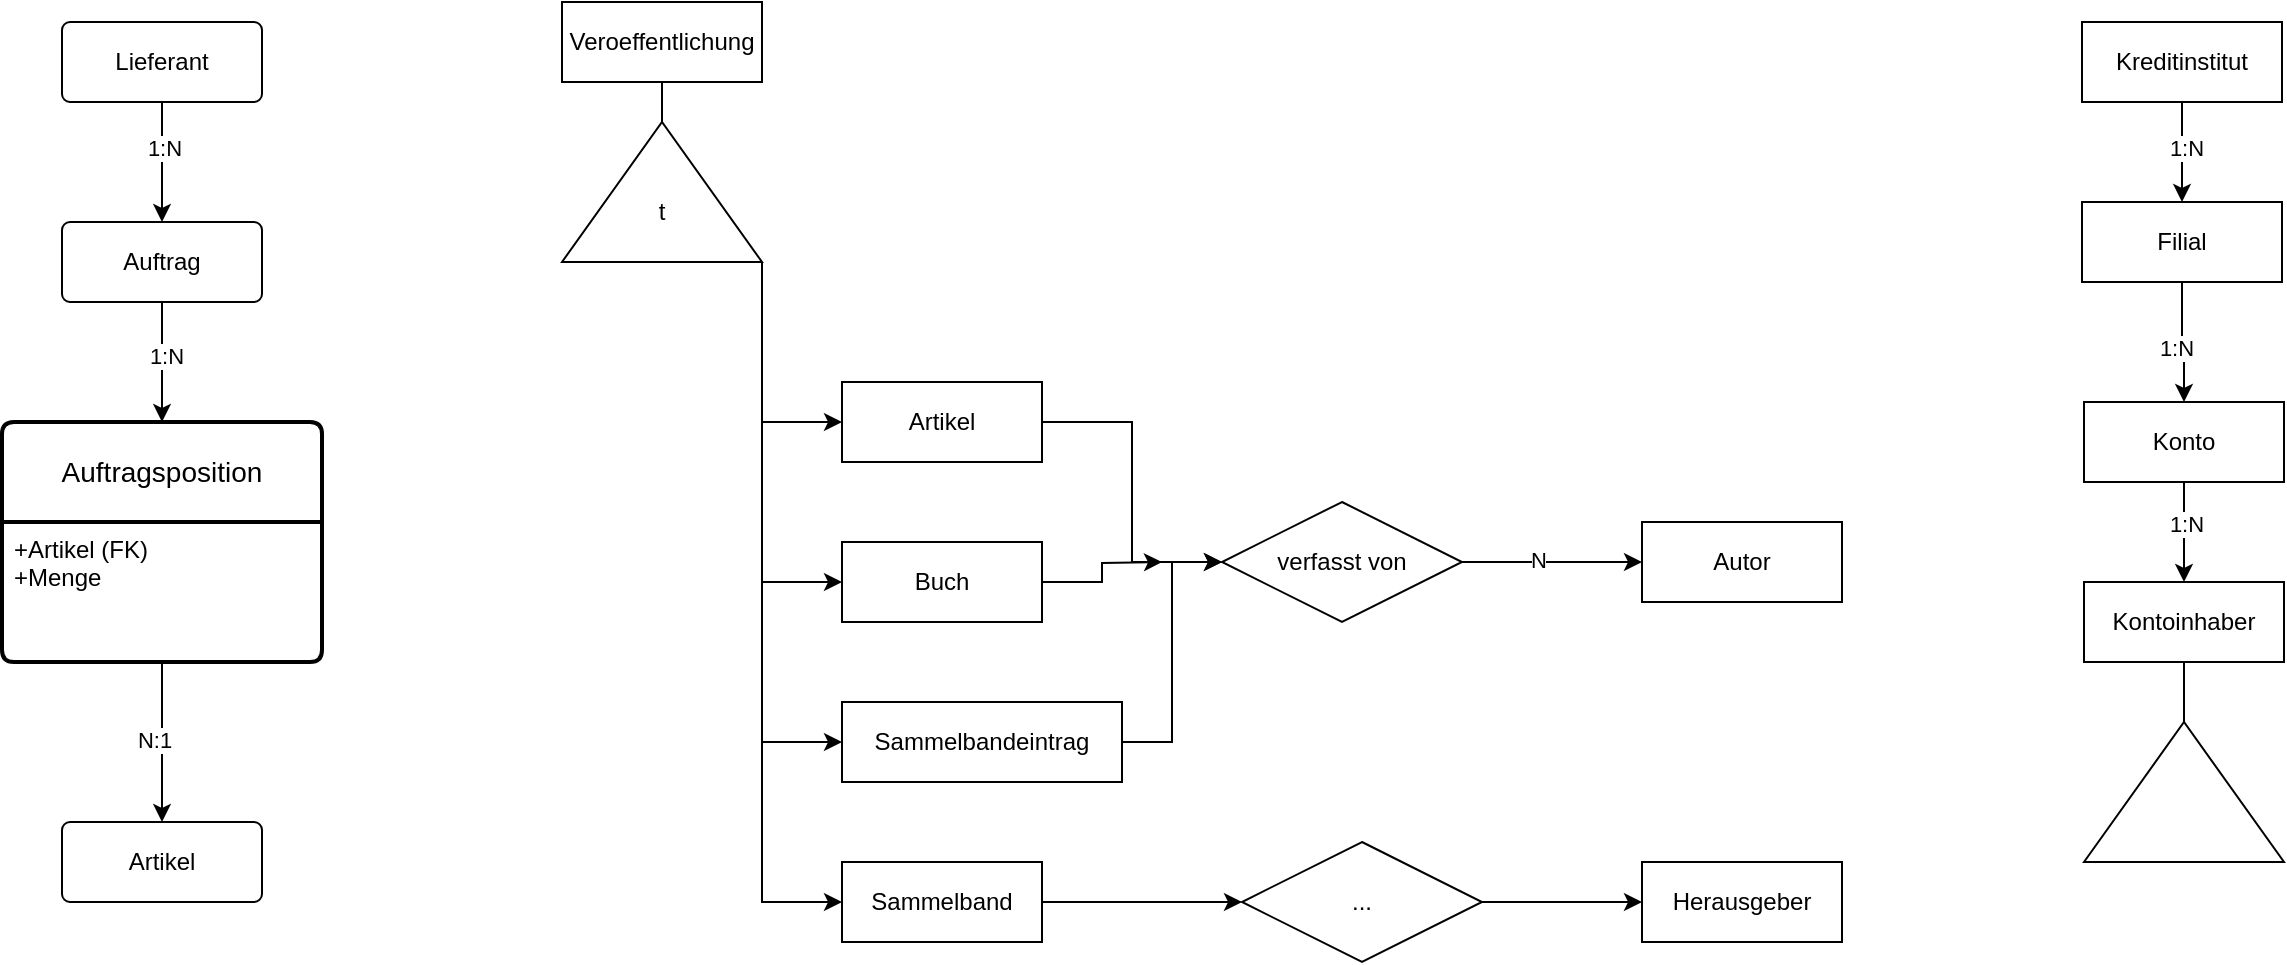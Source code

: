 <mxfile version="26.0.6">
  <diagram name="Seite-1" id="gukDFADxNCVRO7J7gvA8">
    <mxGraphModel dx="784" dy="791" grid="1" gridSize="10" guides="1" tooltips="1" connect="1" arrows="1" fold="1" page="1" pageScale="1" pageWidth="827" pageHeight="1169" math="0" shadow="0">
      <root>
        <mxCell id="0" />
        <mxCell id="1" parent="0" />
        <mxCell id="4HVjeeun-BH31Je7Zv8P-4" value="Auftragsposition" style="swimlane;childLayout=stackLayout;horizontal=1;startSize=50;horizontalStack=0;rounded=1;fontSize=14;fontStyle=0;strokeWidth=2;resizeParent=0;resizeLast=1;shadow=0;dashed=0;align=center;arcSize=4;whiteSpace=wrap;html=1;" vertex="1" parent="1">
          <mxGeometry x="100" y="280" width="160" height="120" as="geometry" />
        </mxCell>
        <mxCell id="4HVjeeun-BH31Je7Zv8P-5" value="+Artikel (FK)&lt;br&gt;+Menge" style="align=left;strokeColor=none;fillColor=none;spacingLeft=4;fontSize=12;verticalAlign=top;resizable=0;rotatable=0;part=1;html=1;" vertex="1" parent="4HVjeeun-BH31Je7Zv8P-4">
          <mxGeometry y="50" width="160" height="70" as="geometry" />
        </mxCell>
        <mxCell id="4HVjeeun-BH31Je7Zv8P-6" value="Artikel" style="rounded=1;arcSize=10;whiteSpace=wrap;html=1;align=center;" vertex="1" parent="1">
          <mxGeometry x="130" y="480" width="100" height="40" as="geometry" />
        </mxCell>
        <mxCell id="4HVjeeun-BH31Je7Zv8P-7" style="edgeStyle=orthogonalEdgeStyle;rounded=0;orthogonalLoop=1;jettySize=auto;html=1;exitX=0.5;exitY=1;exitDx=0;exitDy=0;entryX=0.5;entryY=0;entryDx=0;entryDy=0;" edge="1" parent="1" source="4HVjeeun-BH31Je7Zv8P-5" target="4HVjeeun-BH31Je7Zv8P-6">
          <mxGeometry relative="1" as="geometry" />
        </mxCell>
        <mxCell id="4HVjeeun-BH31Je7Zv8P-9" value="N:1" style="edgeLabel;html=1;align=center;verticalAlign=middle;resizable=0;points=[];" vertex="1" connectable="0" parent="4HVjeeun-BH31Je7Zv8P-7">
          <mxGeometry x="-0.025" y="-4" relative="1" as="geometry">
            <mxPoint as="offset" />
          </mxGeometry>
        </mxCell>
        <mxCell id="4HVjeeun-BH31Je7Zv8P-11" style="edgeStyle=orthogonalEdgeStyle;rounded=0;orthogonalLoop=1;jettySize=auto;html=1;exitX=0.5;exitY=1;exitDx=0;exitDy=0;entryX=0.5;entryY=0;entryDx=0;entryDy=0;" edge="1" parent="1" source="4HVjeeun-BH31Je7Zv8P-10" target="4HVjeeun-BH31Je7Zv8P-4">
          <mxGeometry relative="1" as="geometry" />
        </mxCell>
        <mxCell id="4HVjeeun-BH31Je7Zv8P-12" value="1:N" style="edgeLabel;html=1;align=center;verticalAlign=middle;resizable=0;points=[];" vertex="1" connectable="0" parent="4HVjeeun-BH31Je7Zv8P-11">
          <mxGeometry x="-0.12" y="2" relative="1" as="geometry">
            <mxPoint as="offset" />
          </mxGeometry>
        </mxCell>
        <mxCell id="4HVjeeun-BH31Je7Zv8P-10" value="Auftrag" style="rounded=1;arcSize=10;whiteSpace=wrap;html=1;align=center;" vertex="1" parent="1">
          <mxGeometry x="130" y="180" width="100" height="40" as="geometry" />
        </mxCell>
        <mxCell id="4HVjeeun-BH31Je7Zv8P-14" style="edgeStyle=orthogonalEdgeStyle;rounded=0;orthogonalLoop=1;jettySize=auto;html=1;exitX=0.5;exitY=1;exitDx=0;exitDy=0;entryX=0.5;entryY=0;entryDx=0;entryDy=0;" edge="1" parent="1" source="4HVjeeun-BH31Je7Zv8P-13" target="4HVjeeun-BH31Je7Zv8P-10">
          <mxGeometry relative="1" as="geometry" />
        </mxCell>
        <mxCell id="4HVjeeun-BH31Je7Zv8P-15" value="1:N" style="edgeLabel;html=1;align=center;verticalAlign=middle;resizable=0;points=[];" vertex="1" connectable="0" parent="4HVjeeun-BH31Je7Zv8P-14">
          <mxGeometry x="-0.233" y="1" relative="1" as="geometry">
            <mxPoint as="offset" />
          </mxGeometry>
        </mxCell>
        <mxCell id="4HVjeeun-BH31Je7Zv8P-13" value="Lieferant" style="rounded=1;arcSize=10;whiteSpace=wrap;html=1;align=center;" vertex="1" parent="1">
          <mxGeometry x="130" y="80" width="100" height="40" as="geometry" />
        </mxCell>
        <mxCell id="4HVjeeun-BH31Je7Zv8P-16" value="Veroeffentlichung" style="whiteSpace=wrap;html=1;align=center;" vertex="1" parent="1">
          <mxGeometry x="380" y="70" width="100" height="40" as="geometry" />
        </mxCell>
        <mxCell id="4HVjeeun-BH31Je7Zv8P-33" style="edgeStyle=orthogonalEdgeStyle;rounded=0;orthogonalLoop=1;jettySize=auto;html=1;exitX=1;exitY=0.5;exitDx=0;exitDy=0;entryX=0;entryY=0.5;entryDx=0;entryDy=0;" edge="1" parent="1" source="4HVjeeun-BH31Je7Zv8P-17" target="4HVjeeun-BH31Je7Zv8P-30">
          <mxGeometry relative="1" as="geometry" />
        </mxCell>
        <mxCell id="4HVjeeun-BH31Je7Zv8P-17" value="Artikel" style="whiteSpace=wrap;html=1;align=center;" vertex="1" parent="1">
          <mxGeometry x="520" y="260" width="100" height="40" as="geometry" />
        </mxCell>
        <mxCell id="4HVjeeun-BH31Je7Zv8P-34" style="edgeStyle=orthogonalEdgeStyle;rounded=0;orthogonalLoop=1;jettySize=auto;html=1;exitX=1;exitY=0.5;exitDx=0;exitDy=0;" edge="1" parent="1" source="4HVjeeun-BH31Je7Zv8P-18">
          <mxGeometry relative="1" as="geometry">
            <mxPoint x="680" y="350" as="targetPoint" />
          </mxGeometry>
        </mxCell>
        <mxCell id="4HVjeeun-BH31Je7Zv8P-18" value="Buch" style="whiteSpace=wrap;html=1;align=center;" vertex="1" parent="1">
          <mxGeometry x="520" y="340" width="100" height="40" as="geometry" />
        </mxCell>
        <mxCell id="4HVjeeun-BH31Je7Zv8P-39" style="edgeStyle=orthogonalEdgeStyle;rounded=0;orthogonalLoop=1;jettySize=auto;html=1;exitX=1;exitY=0.5;exitDx=0;exitDy=0;entryX=0;entryY=0.5;entryDx=0;entryDy=0;" edge="1" parent="1" source="4HVjeeun-BH31Je7Zv8P-19" target="4HVjeeun-BH31Je7Zv8P-38">
          <mxGeometry relative="1" as="geometry" />
        </mxCell>
        <mxCell id="4HVjeeun-BH31Je7Zv8P-19" value="Sammelband" style="whiteSpace=wrap;html=1;align=center;" vertex="1" parent="1">
          <mxGeometry x="520" y="500" width="100" height="40" as="geometry" />
        </mxCell>
        <mxCell id="4HVjeeun-BH31Je7Zv8P-35" style="edgeStyle=orthogonalEdgeStyle;rounded=0;orthogonalLoop=1;jettySize=auto;html=1;exitX=1;exitY=0.5;exitDx=0;exitDy=0;entryX=0;entryY=0.5;entryDx=0;entryDy=0;" edge="1" parent="1" source="4HVjeeun-BH31Je7Zv8P-21" target="4HVjeeun-BH31Je7Zv8P-30">
          <mxGeometry relative="1" as="geometry" />
        </mxCell>
        <mxCell id="4HVjeeun-BH31Je7Zv8P-21" value="Sammelbandeintrag" style="whiteSpace=wrap;html=1;align=center;" vertex="1" parent="1">
          <mxGeometry x="520" y="420" width="140" height="40" as="geometry" />
        </mxCell>
        <mxCell id="4HVjeeun-BH31Je7Zv8P-26" style="edgeStyle=orthogonalEdgeStyle;rounded=0;orthogonalLoop=1;jettySize=auto;html=1;exitX=1;exitY=1;exitDx=0;exitDy=0;exitPerimeter=0;entryX=0;entryY=0.5;entryDx=0;entryDy=0;" edge="1" parent="1" source="4HVjeeun-BH31Je7Zv8P-25" target="4HVjeeun-BH31Je7Zv8P-17">
          <mxGeometry relative="1" as="geometry" />
        </mxCell>
        <mxCell id="4HVjeeun-BH31Je7Zv8P-27" style="edgeStyle=orthogonalEdgeStyle;rounded=0;orthogonalLoop=1;jettySize=auto;html=1;exitX=1;exitY=1;exitDx=0;exitDy=0;exitPerimeter=0;entryX=0;entryY=0.5;entryDx=0;entryDy=0;" edge="1" parent="1" source="4HVjeeun-BH31Je7Zv8P-25" target="4HVjeeun-BH31Je7Zv8P-18">
          <mxGeometry relative="1" as="geometry" />
        </mxCell>
        <mxCell id="4HVjeeun-BH31Je7Zv8P-28" style="edgeStyle=orthogonalEdgeStyle;rounded=0;orthogonalLoop=1;jettySize=auto;html=1;exitX=1;exitY=1;exitDx=0;exitDy=0;exitPerimeter=0;entryX=0;entryY=0.5;entryDx=0;entryDy=0;" edge="1" parent="1" source="4HVjeeun-BH31Je7Zv8P-25" target="4HVjeeun-BH31Je7Zv8P-21">
          <mxGeometry relative="1" as="geometry" />
        </mxCell>
        <mxCell id="4HVjeeun-BH31Je7Zv8P-29" style="edgeStyle=orthogonalEdgeStyle;rounded=0;orthogonalLoop=1;jettySize=auto;html=1;exitX=1;exitY=1;exitDx=0;exitDy=0;exitPerimeter=0;entryX=0;entryY=0.5;entryDx=0;entryDy=0;" edge="1" parent="1" source="4HVjeeun-BH31Je7Zv8P-25" target="4HVjeeun-BH31Je7Zv8P-19">
          <mxGeometry relative="1" as="geometry" />
        </mxCell>
        <mxCell id="4HVjeeun-BH31Je7Zv8P-31" style="edgeStyle=orthogonalEdgeStyle;rounded=0;orthogonalLoop=1;jettySize=auto;html=1;exitX=0;exitY=0;exitDx=50;exitDy=0;exitPerimeter=0;entryX=0.5;entryY=1;entryDx=0;entryDy=0;endArrow=none;endFill=0;" edge="1" parent="1" source="4HVjeeun-BH31Je7Zv8P-25" target="4HVjeeun-BH31Je7Zv8P-16">
          <mxGeometry relative="1" as="geometry" />
        </mxCell>
        <mxCell id="4HVjeeun-BH31Je7Zv8P-25" value="" style="verticalLabelPosition=bottom;verticalAlign=top;html=1;shape=mxgraph.basic.acute_triangle;dx=0.5;" vertex="1" parent="1">
          <mxGeometry x="380" y="130" width="100" height="70" as="geometry" />
        </mxCell>
        <mxCell id="4HVjeeun-BH31Je7Zv8P-36" style="edgeStyle=orthogonalEdgeStyle;rounded=0;orthogonalLoop=1;jettySize=auto;html=1;exitX=1;exitY=0.5;exitDx=0;exitDy=0;entryX=0;entryY=0.5;entryDx=0;entryDy=0;" edge="1" parent="1" source="4HVjeeun-BH31Je7Zv8P-30" target="4HVjeeun-BH31Je7Zv8P-32">
          <mxGeometry relative="1" as="geometry" />
        </mxCell>
        <mxCell id="4HVjeeun-BH31Je7Zv8P-37" value="N" style="edgeLabel;html=1;align=center;verticalAlign=middle;resizable=0;points=[];" vertex="1" connectable="0" parent="4HVjeeun-BH31Je7Zv8P-36">
          <mxGeometry x="-0.156" y="1" relative="1" as="geometry">
            <mxPoint as="offset" />
          </mxGeometry>
        </mxCell>
        <mxCell id="4HVjeeun-BH31Je7Zv8P-30" value="verfasst von" style="shape=rhombus;perimeter=rhombusPerimeter;whiteSpace=wrap;html=1;align=center;" vertex="1" parent="1">
          <mxGeometry x="710" y="320" width="120" height="60" as="geometry" />
        </mxCell>
        <mxCell id="4HVjeeun-BH31Je7Zv8P-32" value="Autor" style="whiteSpace=wrap;html=1;align=center;" vertex="1" parent="1">
          <mxGeometry x="920" y="330" width="100" height="40" as="geometry" />
        </mxCell>
        <mxCell id="4HVjeeun-BH31Je7Zv8P-41" style="edgeStyle=orthogonalEdgeStyle;rounded=0;orthogonalLoop=1;jettySize=auto;html=1;exitX=1;exitY=0.5;exitDx=0;exitDy=0;entryX=0;entryY=0.5;entryDx=0;entryDy=0;" edge="1" parent="1" source="4HVjeeun-BH31Je7Zv8P-38" target="4HVjeeun-BH31Je7Zv8P-40">
          <mxGeometry relative="1" as="geometry" />
        </mxCell>
        <mxCell id="4HVjeeun-BH31Je7Zv8P-38" value="..." style="shape=rhombus;perimeter=rhombusPerimeter;whiteSpace=wrap;html=1;align=center;" vertex="1" parent="1">
          <mxGeometry x="720" y="490" width="120" height="60" as="geometry" />
        </mxCell>
        <mxCell id="4HVjeeun-BH31Je7Zv8P-40" value="Herausgeber" style="whiteSpace=wrap;html=1;align=center;" vertex="1" parent="1">
          <mxGeometry x="920" y="500" width="100" height="40" as="geometry" />
        </mxCell>
        <mxCell id="4HVjeeun-BH31Je7Zv8P-42" value="t" style="text;html=1;align=center;verticalAlign=middle;whiteSpace=wrap;rounded=0;" vertex="1" parent="1">
          <mxGeometry x="400" y="160" width="60" height="30" as="geometry" />
        </mxCell>
        <mxCell id="4HVjeeun-BH31Je7Zv8P-47" style="edgeStyle=orthogonalEdgeStyle;rounded=0;orthogonalLoop=1;jettySize=auto;html=1;exitX=0.5;exitY=1;exitDx=0;exitDy=0;entryX=0.5;entryY=0;entryDx=0;entryDy=0;" edge="1" parent="1" source="4HVjeeun-BH31Je7Zv8P-43" target="4HVjeeun-BH31Je7Zv8P-44">
          <mxGeometry relative="1" as="geometry" />
        </mxCell>
        <mxCell id="4HVjeeun-BH31Je7Zv8P-48" value="1:N" style="edgeLabel;html=1;align=center;verticalAlign=middle;resizable=0;points=[];" vertex="1" connectable="0" parent="4HVjeeun-BH31Je7Zv8P-47">
          <mxGeometry x="-0.08" y="2" relative="1" as="geometry">
            <mxPoint as="offset" />
          </mxGeometry>
        </mxCell>
        <mxCell id="4HVjeeun-BH31Je7Zv8P-43" value="Kreditinstitut" style="whiteSpace=wrap;html=1;align=center;" vertex="1" parent="1">
          <mxGeometry x="1140" y="80" width="100" height="40" as="geometry" />
        </mxCell>
        <mxCell id="4HVjeeun-BH31Je7Zv8P-50" style="edgeStyle=orthogonalEdgeStyle;rounded=0;orthogonalLoop=1;jettySize=auto;html=1;exitX=0.5;exitY=1;exitDx=0;exitDy=0;entryX=0.5;entryY=0;entryDx=0;entryDy=0;" edge="1" parent="1" source="4HVjeeun-BH31Je7Zv8P-44" target="4HVjeeun-BH31Je7Zv8P-45">
          <mxGeometry relative="1" as="geometry" />
        </mxCell>
        <mxCell id="4HVjeeun-BH31Je7Zv8P-51" value="1:N" style="edgeLabel;html=1;align=center;verticalAlign=middle;resizable=0;points=[];" vertex="1" connectable="0" parent="4HVjeeun-BH31Je7Zv8P-50">
          <mxGeometry x="0.115" y="-4" relative="1" as="geometry">
            <mxPoint as="offset" />
          </mxGeometry>
        </mxCell>
        <mxCell id="4HVjeeun-BH31Je7Zv8P-44" value="Filial" style="whiteSpace=wrap;html=1;align=center;" vertex="1" parent="1">
          <mxGeometry x="1140" y="170" width="100" height="40" as="geometry" />
        </mxCell>
        <mxCell id="4HVjeeun-BH31Je7Zv8P-52" style="edgeStyle=orthogonalEdgeStyle;rounded=0;orthogonalLoop=1;jettySize=auto;html=1;exitX=0.5;exitY=1;exitDx=0;exitDy=0;entryX=0.5;entryY=0;entryDx=0;entryDy=0;" edge="1" parent="1" source="4HVjeeun-BH31Je7Zv8P-45" target="4HVjeeun-BH31Je7Zv8P-46">
          <mxGeometry relative="1" as="geometry" />
        </mxCell>
        <mxCell id="4HVjeeun-BH31Je7Zv8P-53" value="1:N" style="edgeLabel;html=1;align=center;verticalAlign=middle;resizable=0;points=[];" vertex="1" connectable="0" parent="4HVjeeun-BH31Je7Zv8P-52">
          <mxGeometry x="-0.16" y="1" relative="1" as="geometry">
            <mxPoint as="offset" />
          </mxGeometry>
        </mxCell>
        <mxCell id="4HVjeeun-BH31Je7Zv8P-45" value="Konto" style="whiteSpace=wrap;html=1;align=center;" vertex="1" parent="1">
          <mxGeometry x="1141" y="270" width="100" height="40" as="geometry" />
        </mxCell>
        <mxCell id="4HVjeeun-BH31Je7Zv8P-46" value="Kontoinhaber" style="whiteSpace=wrap;html=1;align=center;" vertex="1" parent="1">
          <mxGeometry x="1141" y="360" width="100" height="40" as="geometry" />
        </mxCell>
        <mxCell id="4HVjeeun-BH31Je7Zv8P-54" value="" style="verticalLabelPosition=bottom;verticalAlign=top;html=1;shape=mxgraph.basic.acute_triangle;dx=0.5;" vertex="1" parent="1">
          <mxGeometry x="1141" y="430" width="100" height="70" as="geometry" />
        </mxCell>
        <mxCell id="4HVjeeun-BH31Je7Zv8P-55" style="edgeStyle=orthogonalEdgeStyle;rounded=0;orthogonalLoop=1;jettySize=auto;html=1;exitX=0.5;exitY=1;exitDx=0;exitDy=0;entryX=0;entryY=0;entryDx=50;entryDy=0;entryPerimeter=0;endArrow=none;endFill=0;" edge="1" parent="1" source="4HVjeeun-BH31Je7Zv8P-46" target="4HVjeeun-BH31Je7Zv8P-54">
          <mxGeometry relative="1" as="geometry" />
        </mxCell>
      </root>
    </mxGraphModel>
  </diagram>
</mxfile>
